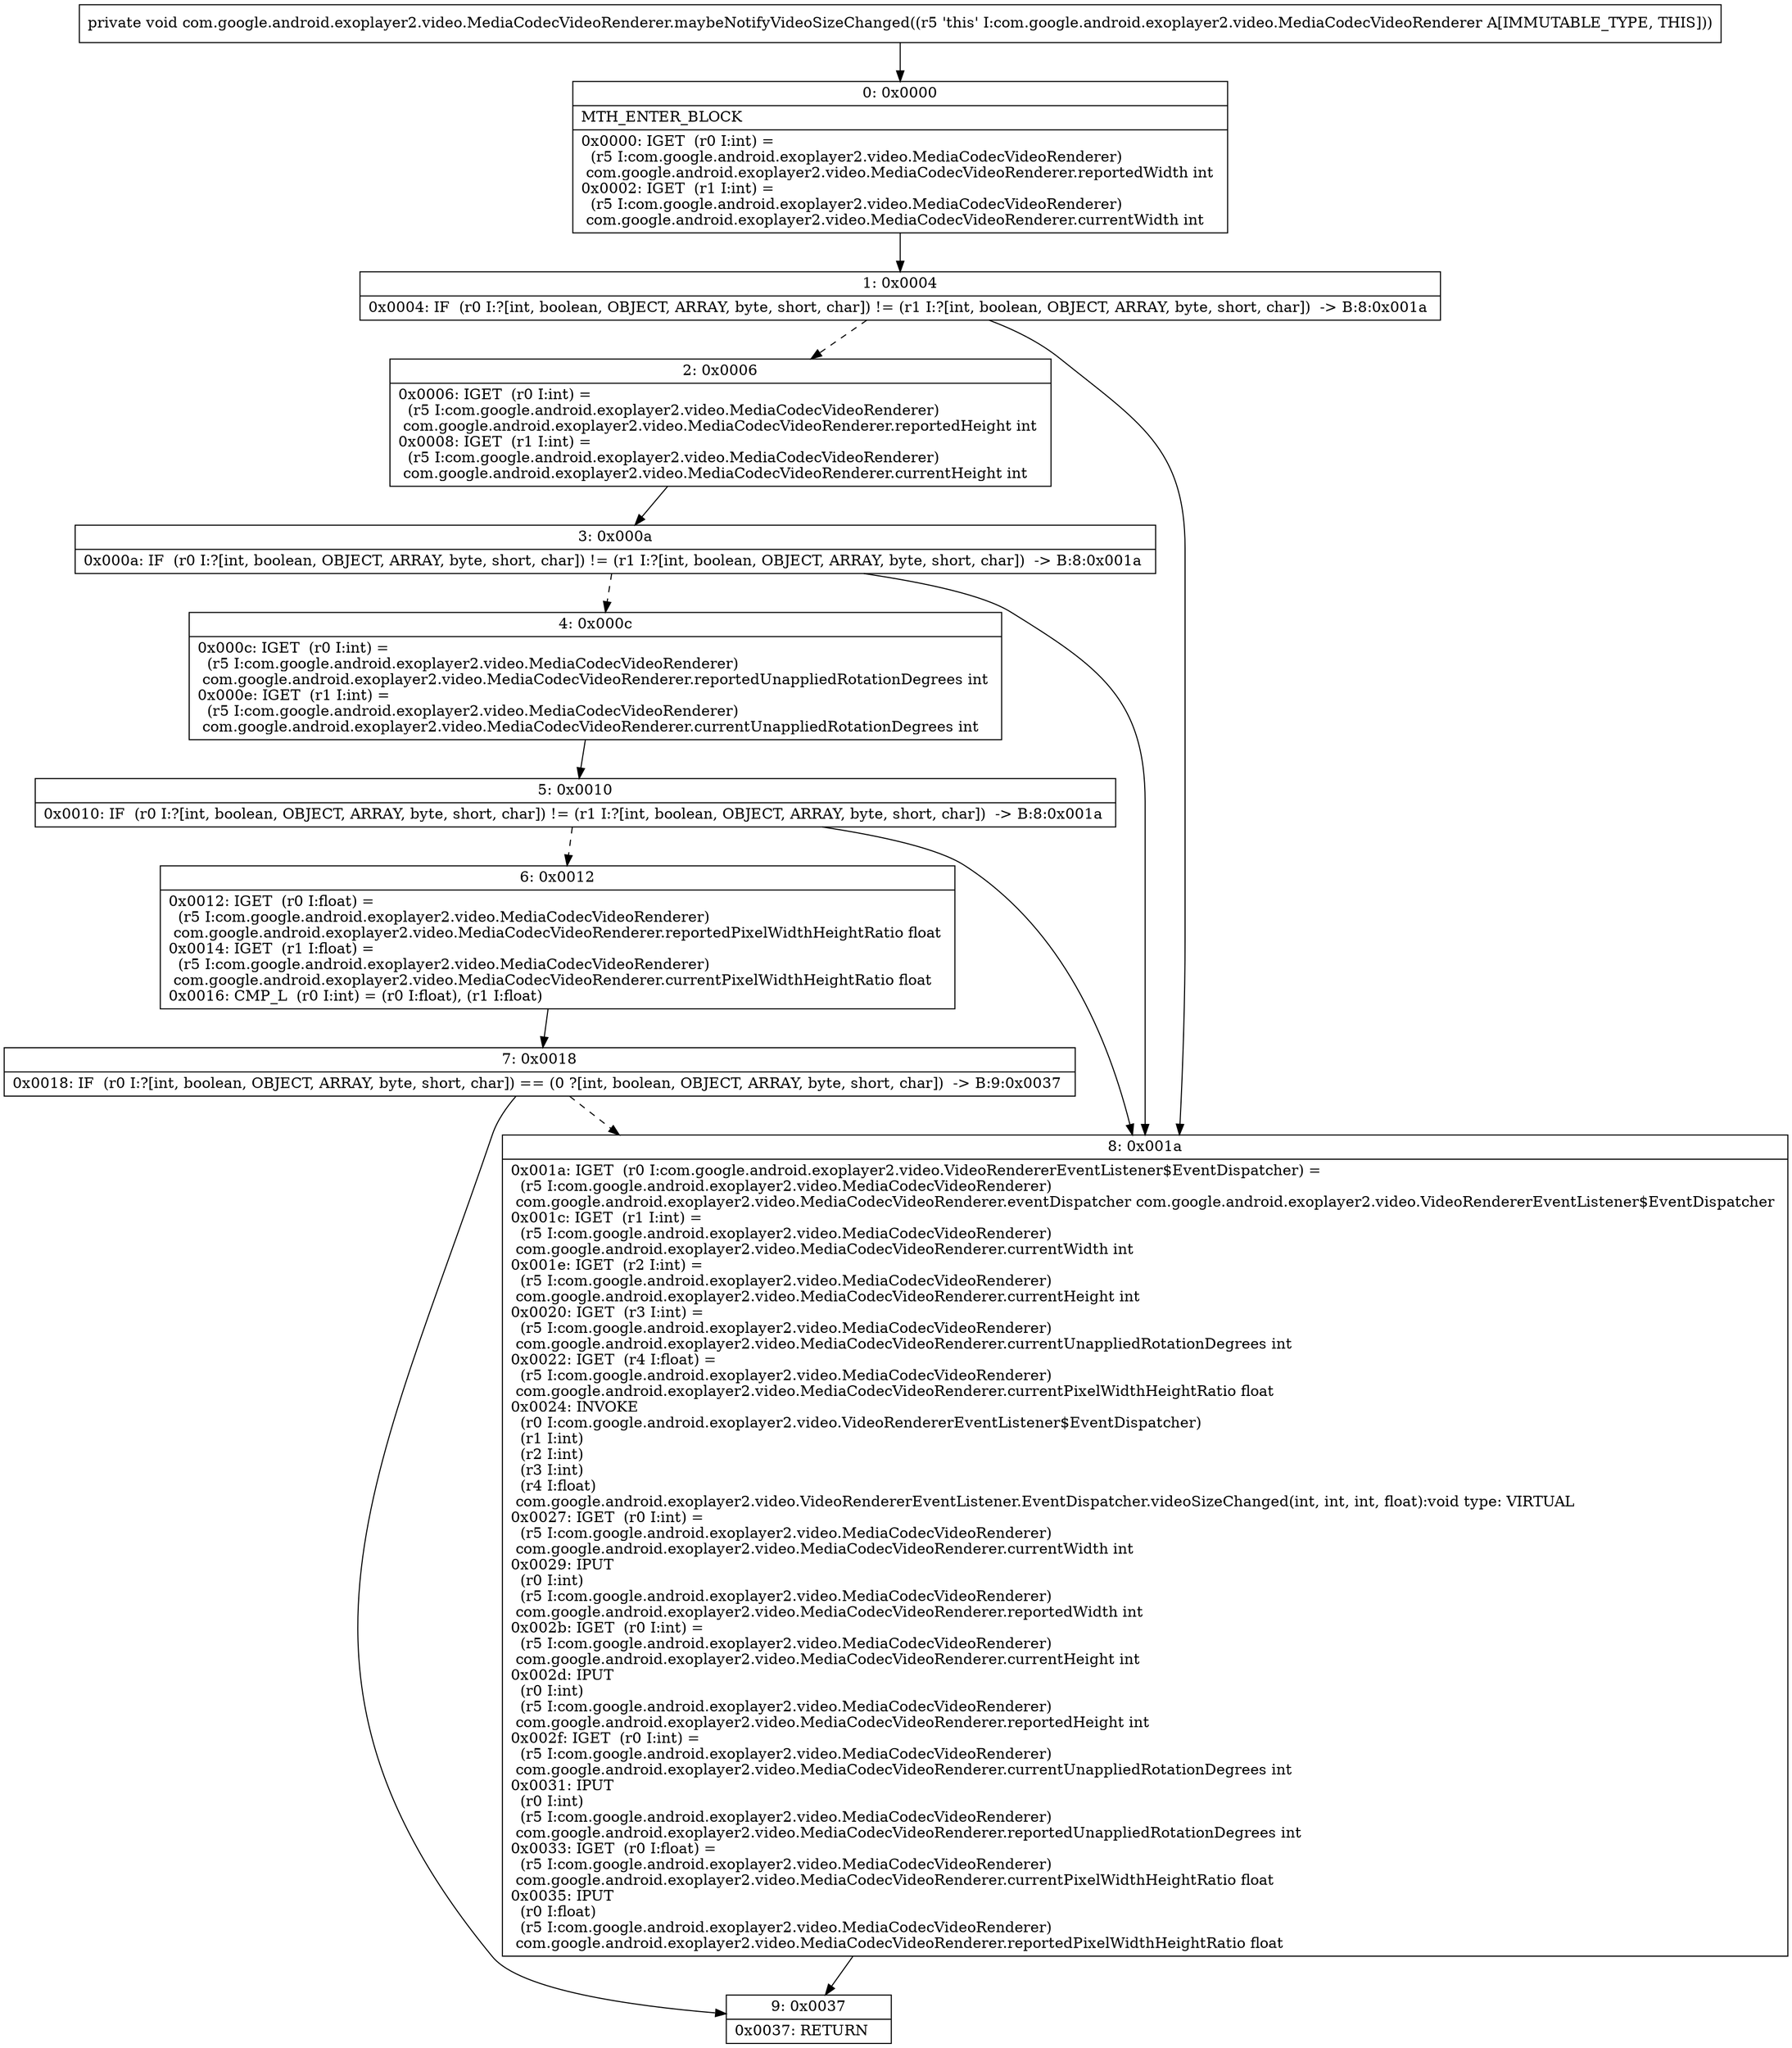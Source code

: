 digraph "CFG forcom.google.android.exoplayer2.video.MediaCodecVideoRenderer.maybeNotifyVideoSizeChanged()V" {
Node_0 [shape=record,label="{0\:\ 0x0000|MTH_ENTER_BLOCK\l|0x0000: IGET  (r0 I:int) = \l  (r5 I:com.google.android.exoplayer2.video.MediaCodecVideoRenderer)\l com.google.android.exoplayer2.video.MediaCodecVideoRenderer.reportedWidth int \l0x0002: IGET  (r1 I:int) = \l  (r5 I:com.google.android.exoplayer2.video.MediaCodecVideoRenderer)\l com.google.android.exoplayer2.video.MediaCodecVideoRenderer.currentWidth int \l}"];
Node_1 [shape=record,label="{1\:\ 0x0004|0x0004: IF  (r0 I:?[int, boolean, OBJECT, ARRAY, byte, short, char]) != (r1 I:?[int, boolean, OBJECT, ARRAY, byte, short, char])  \-\> B:8:0x001a \l}"];
Node_2 [shape=record,label="{2\:\ 0x0006|0x0006: IGET  (r0 I:int) = \l  (r5 I:com.google.android.exoplayer2.video.MediaCodecVideoRenderer)\l com.google.android.exoplayer2.video.MediaCodecVideoRenderer.reportedHeight int \l0x0008: IGET  (r1 I:int) = \l  (r5 I:com.google.android.exoplayer2.video.MediaCodecVideoRenderer)\l com.google.android.exoplayer2.video.MediaCodecVideoRenderer.currentHeight int \l}"];
Node_3 [shape=record,label="{3\:\ 0x000a|0x000a: IF  (r0 I:?[int, boolean, OBJECT, ARRAY, byte, short, char]) != (r1 I:?[int, boolean, OBJECT, ARRAY, byte, short, char])  \-\> B:8:0x001a \l}"];
Node_4 [shape=record,label="{4\:\ 0x000c|0x000c: IGET  (r0 I:int) = \l  (r5 I:com.google.android.exoplayer2.video.MediaCodecVideoRenderer)\l com.google.android.exoplayer2.video.MediaCodecVideoRenderer.reportedUnappliedRotationDegrees int \l0x000e: IGET  (r1 I:int) = \l  (r5 I:com.google.android.exoplayer2.video.MediaCodecVideoRenderer)\l com.google.android.exoplayer2.video.MediaCodecVideoRenderer.currentUnappliedRotationDegrees int \l}"];
Node_5 [shape=record,label="{5\:\ 0x0010|0x0010: IF  (r0 I:?[int, boolean, OBJECT, ARRAY, byte, short, char]) != (r1 I:?[int, boolean, OBJECT, ARRAY, byte, short, char])  \-\> B:8:0x001a \l}"];
Node_6 [shape=record,label="{6\:\ 0x0012|0x0012: IGET  (r0 I:float) = \l  (r5 I:com.google.android.exoplayer2.video.MediaCodecVideoRenderer)\l com.google.android.exoplayer2.video.MediaCodecVideoRenderer.reportedPixelWidthHeightRatio float \l0x0014: IGET  (r1 I:float) = \l  (r5 I:com.google.android.exoplayer2.video.MediaCodecVideoRenderer)\l com.google.android.exoplayer2.video.MediaCodecVideoRenderer.currentPixelWidthHeightRatio float \l0x0016: CMP_L  (r0 I:int) = (r0 I:float), (r1 I:float) \l}"];
Node_7 [shape=record,label="{7\:\ 0x0018|0x0018: IF  (r0 I:?[int, boolean, OBJECT, ARRAY, byte, short, char]) == (0 ?[int, boolean, OBJECT, ARRAY, byte, short, char])  \-\> B:9:0x0037 \l}"];
Node_8 [shape=record,label="{8\:\ 0x001a|0x001a: IGET  (r0 I:com.google.android.exoplayer2.video.VideoRendererEventListener$EventDispatcher) = \l  (r5 I:com.google.android.exoplayer2.video.MediaCodecVideoRenderer)\l com.google.android.exoplayer2.video.MediaCodecVideoRenderer.eventDispatcher com.google.android.exoplayer2.video.VideoRendererEventListener$EventDispatcher \l0x001c: IGET  (r1 I:int) = \l  (r5 I:com.google.android.exoplayer2.video.MediaCodecVideoRenderer)\l com.google.android.exoplayer2.video.MediaCodecVideoRenderer.currentWidth int \l0x001e: IGET  (r2 I:int) = \l  (r5 I:com.google.android.exoplayer2.video.MediaCodecVideoRenderer)\l com.google.android.exoplayer2.video.MediaCodecVideoRenderer.currentHeight int \l0x0020: IGET  (r3 I:int) = \l  (r5 I:com.google.android.exoplayer2.video.MediaCodecVideoRenderer)\l com.google.android.exoplayer2.video.MediaCodecVideoRenderer.currentUnappliedRotationDegrees int \l0x0022: IGET  (r4 I:float) = \l  (r5 I:com.google.android.exoplayer2.video.MediaCodecVideoRenderer)\l com.google.android.exoplayer2.video.MediaCodecVideoRenderer.currentPixelWidthHeightRatio float \l0x0024: INVOKE  \l  (r0 I:com.google.android.exoplayer2.video.VideoRendererEventListener$EventDispatcher)\l  (r1 I:int)\l  (r2 I:int)\l  (r3 I:int)\l  (r4 I:float)\l com.google.android.exoplayer2.video.VideoRendererEventListener.EventDispatcher.videoSizeChanged(int, int, int, float):void type: VIRTUAL \l0x0027: IGET  (r0 I:int) = \l  (r5 I:com.google.android.exoplayer2.video.MediaCodecVideoRenderer)\l com.google.android.exoplayer2.video.MediaCodecVideoRenderer.currentWidth int \l0x0029: IPUT  \l  (r0 I:int)\l  (r5 I:com.google.android.exoplayer2.video.MediaCodecVideoRenderer)\l com.google.android.exoplayer2.video.MediaCodecVideoRenderer.reportedWidth int \l0x002b: IGET  (r0 I:int) = \l  (r5 I:com.google.android.exoplayer2.video.MediaCodecVideoRenderer)\l com.google.android.exoplayer2.video.MediaCodecVideoRenderer.currentHeight int \l0x002d: IPUT  \l  (r0 I:int)\l  (r5 I:com.google.android.exoplayer2.video.MediaCodecVideoRenderer)\l com.google.android.exoplayer2.video.MediaCodecVideoRenderer.reportedHeight int \l0x002f: IGET  (r0 I:int) = \l  (r5 I:com.google.android.exoplayer2.video.MediaCodecVideoRenderer)\l com.google.android.exoplayer2.video.MediaCodecVideoRenderer.currentUnappliedRotationDegrees int \l0x0031: IPUT  \l  (r0 I:int)\l  (r5 I:com.google.android.exoplayer2.video.MediaCodecVideoRenderer)\l com.google.android.exoplayer2.video.MediaCodecVideoRenderer.reportedUnappliedRotationDegrees int \l0x0033: IGET  (r0 I:float) = \l  (r5 I:com.google.android.exoplayer2.video.MediaCodecVideoRenderer)\l com.google.android.exoplayer2.video.MediaCodecVideoRenderer.currentPixelWidthHeightRatio float \l0x0035: IPUT  \l  (r0 I:float)\l  (r5 I:com.google.android.exoplayer2.video.MediaCodecVideoRenderer)\l com.google.android.exoplayer2.video.MediaCodecVideoRenderer.reportedPixelWidthHeightRatio float \l}"];
Node_9 [shape=record,label="{9\:\ 0x0037|0x0037: RETURN   \l}"];
MethodNode[shape=record,label="{private void com.google.android.exoplayer2.video.MediaCodecVideoRenderer.maybeNotifyVideoSizeChanged((r5 'this' I:com.google.android.exoplayer2.video.MediaCodecVideoRenderer A[IMMUTABLE_TYPE, THIS])) }"];
MethodNode -> Node_0;
Node_0 -> Node_1;
Node_1 -> Node_2[style=dashed];
Node_1 -> Node_8;
Node_2 -> Node_3;
Node_3 -> Node_4[style=dashed];
Node_3 -> Node_8;
Node_4 -> Node_5;
Node_5 -> Node_6[style=dashed];
Node_5 -> Node_8;
Node_6 -> Node_7;
Node_7 -> Node_8[style=dashed];
Node_7 -> Node_9;
Node_8 -> Node_9;
}

